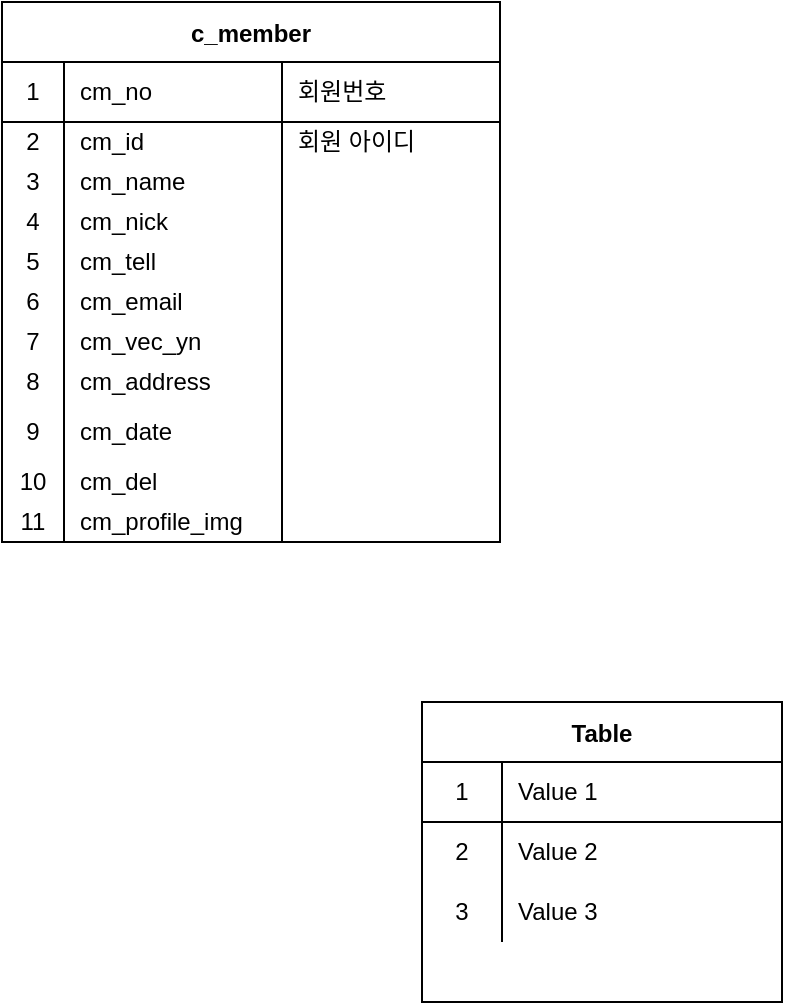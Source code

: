 <mxfile version="15.4.1" type="github" pages="2"><diagram id="PhgHmQy29HleR9232-ch" name="Page-1"><mxGraphModel dx="1422" dy="794" grid="1" gridSize="10" guides="1" tooltips="1" connect="1" arrows="1" fold="1" page="1" pageScale="1" pageWidth="3300" pageHeight="4681" math="0" shadow="0"><root><mxCell id="0"/><mxCell id="1" parent="0"/><mxCell id="lu6jLlneWJ36-ySOmMYC-1" value="c_member" style="shape=table;startSize=30;container=1;collapsible=0;childLayout=tableLayout;fixedRows=1;rowLines=0;fontStyle=1;align=center;pointerEvents=1;" parent="1" vertex="1"><mxGeometry x="80" y="70" width="249" height="270" as="geometry"/></mxCell><mxCell id="lu6jLlneWJ36-ySOmMYC-2" value="" style="shape=partialRectangle;html=1;whiteSpace=wrap;collapsible=0;dropTarget=0;pointerEvents=1;fillColor=none;top=0;left=0;bottom=1;right=0;points=[[0,0.5],[1,0.5]];portConstraint=eastwest;" parent="lu6jLlneWJ36-ySOmMYC-1" vertex="1"><mxGeometry y="30" width="249" height="30" as="geometry"/></mxCell><mxCell id="lu6jLlneWJ36-ySOmMYC-3" value="1" style="shape=partialRectangle;html=1;whiteSpace=wrap;connectable=0;fillColor=none;top=0;left=0;bottom=0;right=0;overflow=hidden;pointerEvents=1;" parent="lu6jLlneWJ36-ySOmMYC-2" vertex="1"><mxGeometry width="31" height="30" as="geometry"><mxRectangle width="31" height="30" as="alternateBounds"/></mxGeometry></mxCell><mxCell id="lu6jLlneWJ36-ySOmMYC-4" value="cm_no" style="shape=partialRectangle;html=1;whiteSpace=wrap;connectable=0;fillColor=none;top=0;left=0;bottom=0;right=0;align=left;spacingLeft=6;overflow=hidden;pointerEvents=1;" parent="lu6jLlneWJ36-ySOmMYC-2" vertex="1"><mxGeometry x="31" width="109" height="30" as="geometry"><mxRectangle width="109" height="30" as="alternateBounds"/></mxGeometry></mxCell><mxCell id="0epXOiF0-PzlHcYDLfbG-31" value="회원번호" style="shape=partialRectangle;html=1;whiteSpace=wrap;connectable=0;fillColor=none;top=0;left=0;bottom=0;right=0;align=left;spacingLeft=6;overflow=hidden;pointerEvents=1;" parent="lu6jLlneWJ36-ySOmMYC-2" vertex="1"><mxGeometry x="140" width="109" height="30" as="geometry"><mxRectangle width="109" height="30" as="alternateBounds"/></mxGeometry></mxCell><mxCell id="lu6jLlneWJ36-ySOmMYC-5" value="" style="shape=partialRectangle;html=1;whiteSpace=wrap;collapsible=0;dropTarget=0;pointerEvents=1;fillColor=none;top=0;left=0;bottom=0;right=0;points=[[0,0.5],[1,0.5]];portConstraint=eastwest;" parent="lu6jLlneWJ36-ySOmMYC-1" vertex="1"><mxGeometry y="60" width="249" height="20" as="geometry"/></mxCell><mxCell id="lu6jLlneWJ36-ySOmMYC-6" value="2" style="shape=partialRectangle;html=1;whiteSpace=wrap;connectable=0;fillColor=none;top=0;left=0;bottom=0;right=0;overflow=hidden;pointerEvents=1;" parent="lu6jLlneWJ36-ySOmMYC-5" vertex="1"><mxGeometry width="31" height="20" as="geometry"><mxRectangle width="31" height="20" as="alternateBounds"/></mxGeometry></mxCell><mxCell id="lu6jLlneWJ36-ySOmMYC-7" value="cm_id" style="shape=partialRectangle;html=1;whiteSpace=wrap;connectable=0;fillColor=none;top=0;left=0;bottom=0;right=0;align=left;spacingLeft=6;overflow=hidden;pointerEvents=1;" parent="lu6jLlneWJ36-ySOmMYC-5" vertex="1"><mxGeometry x="31" width="109" height="20" as="geometry"><mxRectangle width="109" height="20" as="alternateBounds"/></mxGeometry></mxCell><mxCell id="0epXOiF0-PzlHcYDLfbG-32" value="회원 아이디" style="shape=partialRectangle;html=1;whiteSpace=wrap;connectable=0;fillColor=none;top=0;left=0;bottom=0;right=0;align=left;spacingLeft=6;overflow=hidden;pointerEvents=1;" parent="lu6jLlneWJ36-ySOmMYC-5" vertex="1"><mxGeometry x="140" width="109" height="20" as="geometry"><mxRectangle width="109" height="20" as="alternateBounds"/></mxGeometry></mxCell><mxCell id="lu6jLlneWJ36-ySOmMYC-8" value="" style="shape=partialRectangle;html=1;whiteSpace=wrap;collapsible=0;dropTarget=0;pointerEvents=1;fillColor=none;top=0;left=0;bottom=0;right=0;points=[[0,0.5],[1,0.5]];portConstraint=eastwest;" parent="lu6jLlneWJ36-ySOmMYC-1" vertex="1"><mxGeometry y="80" width="249" height="20" as="geometry"/></mxCell><mxCell id="lu6jLlneWJ36-ySOmMYC-9" value="3" style="shape=partialRectangle;html=1;whiteSpace=wrap;connectable=0;fillColor=none;top=0;left=0;bottom=0;right=0;overflow=hidden;pointerEvents=1;" parent="lu6jLlneWJ36-ySOmMYC-8" vertex="1"><mxGeometry width="31" height="20" as="geometry"><mxRectangle width="31" height="20" as="alternateBounds"/></mxGeometry></mxCell><mxCell id="lu6jLlneWJ36-ySOmMYC-10" value="cm_name" style="shape=partialRectangle;html=1;whiteSpace=wrap;connectable=0;fillColor=none;top=0;left=0;bottom=0;right=0;align=left;spacingLeft=6;overflow=hidden;pointerEvents=1;" parent="lu6jLlneWJ36-ySOmMYC-8" vertex="1"><mxGeometry x="31" width="109" height="20" as="geometry"><mxRectangle width="109" height="20" as="alternateBounds"/></mxGeometry></mxCell><mxCell id="0epXOiF0-PzlHcYDLfbG-33" style="shape=partialRectangle;html=1;whiteSpace=wrap;connectable=0;fillColor=none;top=0;left=0;bottom=0;right=0;align=left;spacingLeft=6;overflow=hidden;pointerEvents=1;" parent="lu6jLlneWJ36-ySOmMYC-8" vertex="1"><mxGeometry x="140" width="109" height="20" as="geometry"><mxRectangle width="109" height="20" as="alternateBounds"/></mxGeometry></mxCell><mxCell id="0epXOiF0-PzlHcYDLfbG-7" style="shape=partialRectangle;html=1;whiteSpace=wrap;collapsible=0;dropTarget=0;pointerEvents=1;fillColor=none;top=0;left=0;bottom=0;right=0;points=[[0,0.5],[1,0.5]];portConstraint=eastwest;" parent="lu6jLlneWJ36-ySOmMYC-1" vertex="1"><mxGeometry y="100" width="249" height="20" as="geometry"/></mxCell><mxCell id="0epXOiF0-PzlHcYDLfbG-8" value="4" style="shape=partialRectangle;html=1;whiteSpace=wrap;connectable=0;fillColor=none;top=0;left=0;bottom=0;right=0;overflow=hidden;pointerEvents=1;" parent="0epXOiF0-PzlHcYDLfbG-7" vertex="1"><mxGeometry width="31" height="20" as="geometry"><mxRectangle width="31" height="20" as="alternateBounds"/></mxGeometry></mxCell><mxCell id="0epXOiF0-PzlHcYDLfbG-9" value="cm_nick" style="shape=partialRectangle;html=1;whiteSpace=wrap;connectable=0;fillColor=none;top=0;left=0;bottom=0;right=0;align=left;spacingLeft=6;overflow=hidden;pointerEvents=1;" parent="0epXOiF0-PzlHcYDLfbG-7" vertex="1"><mxGeometry x="31" width="109" height="20" as="geometry"><mxRectangle width="109" height="20" as="alternateBounds"/></mxGeometry></mxCell><mxCell id="0epXOiF0-PzlHcYDLfbG-34" style="shape=partialRectangle;html=1;whiteSpace=wrap;connectable=0;fillColor=none;top=0;left=0;bottom=0;right=0;align=left;spacingLeft=6;overflow=hidden;pointerEvents=1;" parent="0epXOiF0-PzlHcYDLfbG-7" vertex="1"><mxGeometry x="140" width="109" height="20" as="geometry"><mxRectangle width="109" height="20" as="alternateBounds"/></mxGeometry></mxCell><mxCell id="0epXOiF0-PzlHcYDLfbG-10" style="shape=partialRectangle;html=1;whiteSpace=wrap;collapsible=0;dropTarget=0;pointerEvents=1;fillColor=none;top=0;left=0;bottom=0;right=0;points=[[0,0.5],[1,0.5]];portConstraint=eastwest;" parent="lu6jLlneWJ36-ySOmMYC-1" vertex="1"><mxGeometry y="120" width="249" height="20" as="geometry"/></mxCell><mxCell id="0epXOiF0-PzlHcYDLfbG-11" value="5" style="shape=partialRectangle;html=1;whiteSpace=wrap;connectable=0;fillColor=none;top=0;left=0;bottom=0;right=0;overflow=hidden;pointerEvents=1;" parent="0epXOiF0-PzlHcYDLfbG-10" vertex="1"><mxGeometry width="31" height="20" as="geometry"><mxRectangle width="31" height="20" as="alternateBounds"/></mxGeometry></mxCell><mxCell id="0epXOiF0-PzlHcYDLfbG-12" value="&lt;span&gt;cm_tell&lt;/span&gt;" style="shape=partialRectangle;html=1;whiteSpace=wrap;connectable=0;fillColor=none;top=0;left=0;bottom=0;right=0;align=left;spacingLeft=6;overflow=hidden;pointerEvents=1;" parent="0epXOiF0-PzlHcYDLfbG-10" vertex="1"><mxGeometry x="31" width="109" height="20" as="geometry"><mxRectangle width="109" height="20" as="alternateBounds"/></mxGeometry></mxCell><mxCell id="0epXOiF0-PzlHcYDLfbG-35" style="shape=partialRectangle;html=1;whiteSpace=wrap;connectable=0;fillColor=none;top=0;left=0;bottom=0;right=0;align=left;spacingLeft=6;overflow=hidden;pointerEvents=1;" parent="0epXOiF0-PzlHcYDLfbG-10" vertex="1"><mxGeometry x="140" width="109" height="20" as="geometry"><mxRectangle width="109" height="20" as="alternateBounds"/></mxGeometry></mxCell><mxCell id="0epXOiF0-PzlHcYDLfbG-13" style="shape=partialRectangle;html=1;whiteSpace=wrap;collapsible=0;dropTarget=0;pointerEvents=1;fillColor=none;top=0;left=0;bottom=0;right=0;points=[[0,0.5],[1,0.5]];portConstraint=eastwest;" parent="lu6jLlneWJ36-ySOmMYC-1" vertex="1"><mxGeometry y="140" width="249" height="20" as="geometry"/></mxCell><mxCell id="0epXOiF0-PzlHcYDLfbG-14" value="6" style="shape=partialRectangle;html=1;whiteSpace=wrap;connectable=0;fillColor=none;top=0;left=0;bottom=0;right=0;overflow=hidden;pointerEvents=1;" parent="0epXOiF0-PzlHcYDLfbG-13" vertex="1"><mxGeometry width="31" height="20" as="geometry"><mxRectangle width="31" height="20" as="alternateBounds"/></mxGeometry></mxCell><mxCell id="0epXOiF0-PzlHcYDLfbG-15" value="&lt;span&gt;cm_email&lt;/span&gt;" style="shape=partialRectangle;html=1;whiteSpace=wrap;connectable=0;fillColor=none;top=0;left=0;bottom=0;right=0;align=left;spacingLeft=6;overflow=hidden;pointerEvents=1;" parent="0epXOiF0-PzlHcYDLfbG-13" vertex="1"><mxGeometry x="31" width="109" height="20" as="geometry"><mxRectangle width="109" height="20" as="alternateBounds"/></mxGeometry></mxCell><mxCell id="0epXOiF0-PzlHcYDLfbG-36" style="shape=partialRectangle;html=1;whiteSpace=wrap;connectable=0;fillColor=none;top=0;left=0;bottom=0;right=0;align=left;spacingLeft=6;overflow=hidden;pointerEvents=1;" parent="0epXOiF0-PzlHcYDLfbG-13" vertex="1"><mxGeometry x="140" width="109" height="20" as="geometry"><mxRectangle width="109" height="20" as="alternateBounds"/></mxGeometry></mxCell><mxCell id="0epXOiF0-PzlHcYDLfbG-16" style="shape=partialRectangle;html=1;whiteSpace=wrap;collapsible=0;dropTarget=0;pointerEvents=1;fillColor=none;top=0;left=0;bottom=0;right=0;points=[[0,0.5],[1,0.5]];portConstraint=eastwest;" parent="lu6jLlneWJ36-ySOmMYC-1" vertex="1"><mxGeometry y="160" width="249" height="20" as="geometry"/></mxCell><mxCell id="0epXOiF0-PzlHcYDLfbG-17" value="7" style="shape=partialRectangle;html=1;whiteSpace=wrap;connectable=0;fillColor=none;top=0;left=0;bottom=0;right=0;overflow=hidden;pointerEvents=1;" parent="0epXOiF0-PzlHcYDLfbG-16" vertex="1"><mxGeometry width="31" height="20" as="geometry"><mxRectangle width="31" height="20" as="alternateBounds"/></mxGeometry></mxCell><mxCell id="0epXOiF0-PzlHcYDLfbG-18" value="&lt;span&gt;cm_vec_yn&lt;/span&gt;" style="shape=partialRectangle;html=1;whiteSpace=wrap;connectable=0;fillColor=none;top=0;left=0;bottom=0;right=0;align=left;spacingLeft=6;overflow=hidden;pointerEvents=1;" parent="0epXOiF0-PzlHcYDLfbG-16" vertex="1"><mxGeometry x="31" width="109" height="20" as="geometry"><mxRectangle width="109" height="20" as="alternateBounds"/></mxGeometry></mxCell><mxCell id="0epXOiF0-PzlHcYDLfbG-37" style="shape=partialRectangle;html=1;whiteSpace=wrap;connectable=0;fillColor=none;top=0;left=0;bottom=0;right=0;align=left;spacingLeft=6;overflow=hidden;pointerEvents=1;" parent="0epXOiF0-PzlHcYDLfbG-16" vertex="1"><mxGeometry x="140" width="109" height="20" as="geometry"><mxRectangle width="109" height="20" as="alternateBounds"/></mxGeometry></mxCell><mxCell id="0epXOiF0-PzlHcYDLfbG-19" style="shape=partialRectangle;html=1;whiteSpace=wrap;collapsible=0;dropTarget=0;pointerEvents=1;fillColor=none;top=0;left=0;bottom=0;right=0;points=[[0,0.5],[1,0.5]];portConstraint=eastwest;" parent="lu6jLlneWJ36-ySOmMYC-1" vertex="1"><mxGeometry y="180" width="249" height="20" as="geometry"/></mxCell><mxCell id="0epXOiF0-PzlHcYDLfbG-20" value="8" style="shape=partialRectangle;html=1;whiteSpace=wrap;connectable=0;fillColor=none;top=0;left=0;bottom=0;right=0;overflow=hidden;pointerEvents=1;" parent="0epXOiF0-PzlHcYDLfbG-19" vertex="1"><mxGeometry width="31" height="20" as="geometry"><mxRectangle width="31" height="20" as="alternateBounds"/></mxGeometry></mxCell><mxCell id="0epXOiF0-PzlHcYDLfbG-21" value="&lt;span&gt;cm_address&lt;/span&gt;" style="shape=partialRectangle;html=1;whiteSpace=wrap;connectable=0;fillColor=none;top=0;left=0;bottom=0;right=0;align=left;spacingLeft=6;overflow=hidden;pointerEvents=1;" parent="0epXOiF0-PzlHcYDLfbG-19" vertex="1"><mxGeometry x="31" width="109" height="20" as="geometry"><mxRectangle width="109" height="20" as="alternateBounds"/></mxGeometry></mxCell><mxCell id="0epXOiF0-PzlHcYDLfbG-38" style="shape=partialRectangle;html=1;whiteSpace=wrap;connectable=0;fillColor=none;top=0;left=0;bottom=0;right=0;align=left;spacingLeft=6;overflow=hidden;pointerEvents=1;" parent="0epXOiF0-PzlHcYDLfbG-19" vertex="1"><mxGeometry x="140" width="109" height="20" as="geometry"><mxRectangle width="109" height="20" as="alternateBounds"/></mxGeometry></mxCell><mxCell id="0epXOiF0-PzlHcYDLfbG-22" style="shape=partialRectangle;html=1;whiteSpace=wrap;collapsible=0;dropTarget=0;pointerEvents=1;fillColor=none;top=0;left=0;bottom=0;right=0;points=[[0,0.5],[1,0.5]];portConstraint=eastwest;" parent="lu6jLlneWJ36-ySOmMYC-1" vertex="1"><mxGeometry y="200" width="249" height="30" as="geometry"/></mxCell><mxCell id="0epXOiF0-PzlHcYDLfbG-23" value="9" style="shape=partialRectangle;html=1;whiteSpace=wrap;connectable=0;fillColor=none;top=0;left=0;bottom=0;right=0;overflow=hidden;pointerEvents=1;" parent="0epXOiF0-PzlHcYDLfbG-22" vertex="1"><mxGeometry width="31" height="30" as="geometry"><mxRectangle width="31" height="30" as="alternateBounds"/></mxGeometry></mxCell><mxCell id="0epXOiF0-PzlHcYDLfbG-24" value="&lt;span&gt;cm_date&lt;/span&gt;" style="shape=partialRectangle;html=1;whiteSpace=wrap;connectable=0;fillColor=none;top=0;left=0;bottom=0;right=0;align=left;spacingLeft=6;overflow=hidden;pointerEvents=1;" parent="0epXOiF0-PzlHcYDLfbG-22" vertex="1"><mxGeometry x="31" width="109" height="30" as="geometry"><mxRectangle width="109" height="30" as="alternateBounds"/></mxGeometry></mxCell><mxCell id="0epXOiF0-PzlHcYDLfbG-39" style="shape=partialRectangle;html=1;whiteSpace=wrap;connectable=0;fillColor=none;top=0;left=0;bottom=0;right=0;align=left;spacingLeft=6;overflow=hidden;pointerEvents=1;" parent="0epXOiF0-PzlHcYDLfbG-22" vertex="1"><mxGeometry x="140" width="109" height="30" as="geometry"><mxRectangle width="109" height="30" as="alternateBounds"/></mxGeometry></mxCell><mxCell id="0epXOiF0-PzlHcYDLfbG-25" style="shape=partialRectangle;html=1;whiteSpace=wrap;collapsible=0;dropTarget=0;pointerEvents=1;fillColor=none;top=0;left=0;bottom=0;right=0;points=[[0,0.5],[1,0.5]];portConstraint=eastwest;" parent="lu6jLlneWJ36-ySOmMYC-1" vertex="1"><mxGeometry y="230" width="249" height="20" as="geometry"/></mxCell><mxCell id="0epXOiF0-PzlHcYDLfbG-26" value="10" style="shape=partialRectangle;html=1;whiteSpace=wrap;connectable=0;fillColor=none;top=0;left=0;bottom=0;right=0;overflow=hidden;pointerEvents=1;" parent="0epXOiF0-PzlHcYDLfbG-25" vertex="1"><mxGeometry width="31" height="20" as="geometry"><mxRectangle width="31" height="20" as="alternateBounds"/></mxGeometry></mxCell><mxCell id="0epXOiF0-PzlHcYDLfbG-27" value="&lt;span&gt;cm_del&lt;/span&gt;" style="shape=partialRectangle;html=1;whiteSpace=wrap;connectable=0;fillColor=none;top=0;left=0;bottom=0;right=0;align=left;spacingLeft=6;overflow=hidden;pointerEvents=1;" parent="0epXOiF0-PzlHcYDLfbG-25" vertex="1"><mxGeometry x="31" width="109" height="20" as="geometry"><mxRectangle width="109" height="20" as="alternateBounds"/></mxGeometry></mxCell><mxCell id="0epXOiF0-PzlHcYDLfbG-40" style="shape=partialRectangle;html=1;whiteSpace=wrap;connectable=0;fillColor=none;top=0;left=0;bottom=0;right=0;align=left;spacingLeft=6;overflow=hidden;pointerEvents=1;" parent="0epXOiF0-PzlHcYDLfbG-25" vertex="1"><mxGeometry x="140" width="109" height="20" as="geometry"><mxRectangle width="109" height="20" as="alternateBounds"/></mxGeometry></mxCell><mxCell id="0epXOiF0-PzlHcYDLfbG-28" style="shape=partialRectangle;html=1;whiteSpace=wrap;collapsible=0;dropTarget=0;pointerEvents=1;fillColor=none;top=0;left=0;bottom=0;right=0;points=[[0,0.5],[1,0.5]];portConstraint=eastwest;" parent="lu6jLlneWJ36-ySOmMYC-1" vertex="1"><mxGeometry y="250" width="249" height="20" as="geometry"/></mxCell><mxCell id="0epXOiF0-PzlHcYDLfbG-29" value="11" style="shape=partialRectangle;html=1;whiteSpace=wrap;connectable=0;fillColor=none;top=0;left=0;bottom=0;right=0;overflow=hidden;pointerEvents=1;" parent="0epXOiF0-PzlHcYDLfbG-28" vertex="1"><mxGeometry width="31" height="20" as="geometry"><mxRectangle width="31" height="20" as="alternateBounds"/></mxGeometry></mxCell><mxCell id="0epXOiF0-PzlHcYDLfbG-30" value="&lt;span&gt;cm_profile_img&lt;/span&gt;" style="shape=partialRectangle;html=1;whiteSpace=wrap;connectable=0;fillColor=none;top=0;left=0;bottom=0;right=0;align=left;spacingLeft=6;overflow=hidden;pointerEvents=1;" parent="0epXOiF0-PzlHcYDLfbG-28" vertex="1"><mxGeometry x="31" width="109" height="20" as="geometry"><mxRectangle width="109" height="20" as="alternateBounds"/></mxGeometry></mxCell><mxCell id="0epXOiF0-PzlHcYDLfbG-41" style="shape=partialRectangle;html=1;whiteSpace=wrap;connectable=0;fillColor=none;top=0;left=0;bottom=0;right=0;align=left;spacingLeft=6;overflow=hidden;pointerEvents=1;" parent="0epXOiF0-PzlHcYDLfbG-28" vertex="1"><mxGeometry x="140" width="109" height="20" as="geometry"><mxRectangle width="109" height="20" as="alternateBounds"/></mxGeometry></mxCell><mxCell id="lu6jLlneWJ36-ySOmMYC-29" value="Table" style="shape=table;startSize=30;container=1;collapsible=0;childLayout=tableLayout;fixedRows=1;rowLines=0;fontStyle=1;align=center;pointerEvents=1;" parent="1" vertex="1"><mxGeometry x="290" y="420" width="180" height="150" as="geometry"/></mxCell><mxCell id="lu6jLlneWJ36-ySOmMYC-30" value="" style="shape=partialRectangle;html=1;whiteSpace=wrap;collapsible=0;dropTarget=0;pointerEvents=1;fillColor=none;top=0;left=0;bottom=1;right=0;points=[[0,0.5],[1,0.5]];portConstraint=eastwest;" parent="lu6jLlneWJ36-ySOmMYC-29" vertex="1"><mxGeometry y="30" width="180" height="30" as="geometry"/></mxCell><mxCell id="lu6jLlneWJ36-ySOmMYC-31" value="1" style="shape=partialRectangle;html=1;whiteSpace=wrap;connectable=0;fillColor=none;top=0;left=0;bottom=0;right=0;overflow=hidden;pointerEvents=1;" parent="lu6jLlneWJ36-ySOmMYC-30" vertex="1"><mxGeometry width="40" height="30" as="geometry"><mxRectangle width="40" height="30" as="alternateBounds"/></mxGeometry></mxCell><mxCell id="lu6jLlneWJ36-ySOmMYC-32" value="Value 1" style="shape=partialRectangle;html=1;whiteSpace=wrap;connectable=0;fillColor=none;top=0;left=0;bottom=0;right=0;align=left;spacingLeft=6;overflow=hidden;pointerEvents=1;" parent="lu6jLlneWJ36-ySOmMYC-30" vertex="1"><mxGeometry x="40" width="140" height="30" as="geometry"><mxRectangle width="140" height="30" as="alternateBounds"/></mxGeometry></mxCell><mxCell id="lu6jLlneWJ36-ySOmMYC-33" value="" style="shape=partialRectangle;html=1;whiteSpace=wrap;collapsible=0;dropTarget=0;pointerEvents=1;fillColor=none;top=0;left=0;bottom=0;right=0;points=[[0,0.5],[1,0.5]];portConstraint=eastwest;" parent="lu6jLlneWJ36-ySOmMYC-29" vertex="1"><mxGeometry y="60" width="180" height="30" as="geometry"/></mxCell><mxCell id="lu6jLlneWJ36-ySOmMYC-34" value="2" style="shape=partialRectangle;html=1;whiteSpace=wrap;connectable=0;fillColor=none;top=0;left=0;bottom=0;right=0;overflow=hidden;pointerEvents=1;" parent="lu6jLlneWJ36-ySOmMYC-33" vertex="1"><mxGeometry width="40" height="30" as="geometry"><mxRectangle width="40" height="30" as="alternateBounds"/></mxGeometry></mxCell><mxCell id="lu6jLlneWJ36-ySOmMYC-35" value="Value 2" style="shape=partialRectangle;html=1;whiteSpace=wrap;connectable=0;fillColor=none;top=0;left=0;bottom=0;right=0;align=left;spacingLeft=6;overflow=hidden;pointerEvents=1;" parent="lu6jLlneWJ36-ySOmMYC-33" vertex="1"><mxGeometry x="40" width="140" height="30" as="geometry"><mxRectangle width="140" height="30" as="alternateBounds"/></mxGeometry></mxCell><mxCell id="lu6jLlneWJ36-ySOmMYC-36" value="" style="shape=partialRectangle;html=1;whiteSpace=wrap;collapsible=0;dropTarget=0;pointerEvents=1;fillColor=none;top=0;left=0;bottom=0;right=0;points=[[0,0.5],[1,0.5]];portConstraint=eastwest;" parent="lu6jLlneWJ36-ySOmMYC-29" vertex="1"><mxGeometry y="90" width="180" height="30" as="geometry"/></mxCell><mxCell id="lu6jLlneWJ36-ySOmMYC-37" value="3" style="shape=partialRectangle;html=1;whiteSpace=wrap;connectable=0;fillColor=none;top=0;left=0;bottom=0;right=0;overflow=hidden;pointerEvents=1;" parent="lu6jLlneWJ36-ySOmMYC-36" vertex="1"><mxGeometry width="40" height="30" as="geometry"><mxRectangle width="40" height="30" as="alternateBounds"/></mxGeometry></mxCell><mxCell id="lu6jLlneWJ36-ySOmMYC-38" value="Value 3" style="shape=partialRectangle;html=1;whiteSpace=wrap;connectable=0;fillColor=none;top=0;left=0;bottom=0;right=0;align=left;spacingLeft=6;overflow=hidden;pointerEvents=1;" parent="lu6jLlneWJ36-ySOmMYC-36" vertex="1"><mxGeometry x="40" width="140" height="30" as="geometry"><mxRectangle width="140" height="30" as="alternateBounds"/></mxGeometry></mxCell></root></mxGraphModel></diagram><diagram id="5U0fj_SB5Ajm2IEnx34m" name="Page-2"><mxGraphModel dx="1422" dy="794" grid="1" gridSize="10" guides="1" tooltips="1" connect="1" arrows="1" fold="1" page="1" pageScale="1" pageWidth="3300" pageHeight="4681" math="0" shadow="0"><root><mxCell id="JpKBzK3Up9JT3DbAp5J6-0"/><mxCell id="JpKBzK3Up9JT3DbAp5J6-1" parent="JpKBzK3Up9JT3DbAp5J6-0"/></root></mxGraphModel></diagram></mxfile>